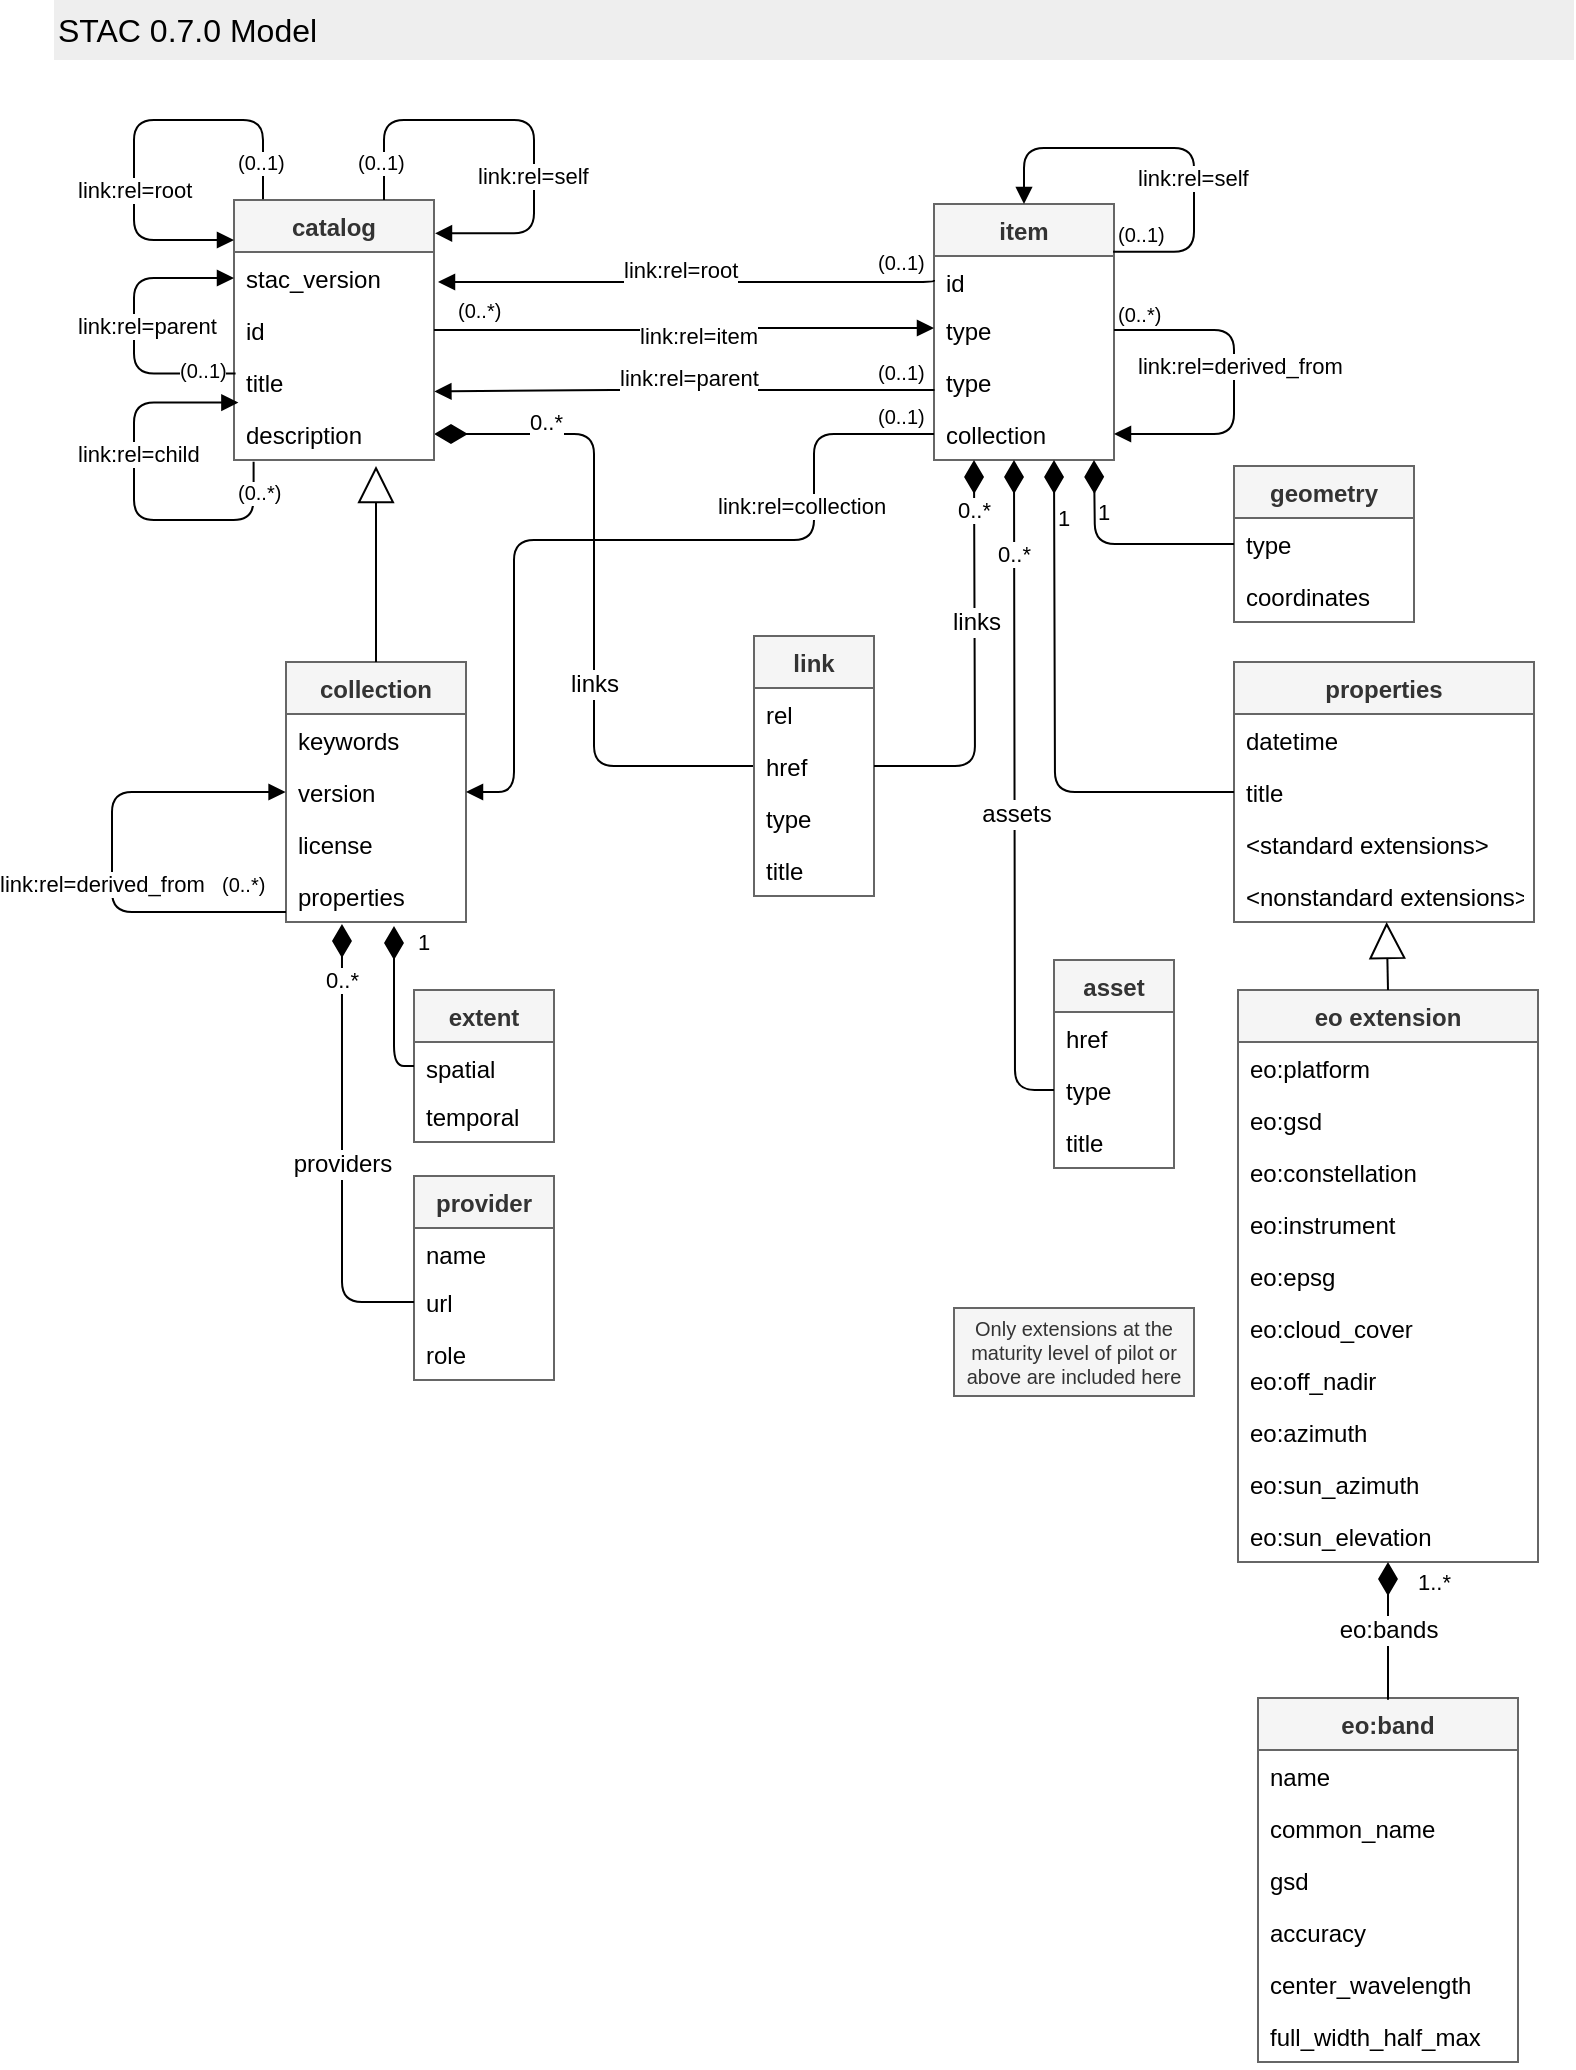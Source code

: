 <mxfile version="10.6.6" type="device"><diagram id="TgNYBds_Jc586sA2aelI" name="STAC 0.7.0"><mxGraphModel dx="543" dy="507" grid="1" gridSize="10" guides="1" tooltips="1" connect="1" arrows="1" fold="1" page="1" pageScale="1" pageWidth="850" pageHeight="1100" math="0" shadow="0"><root><mxCell id="0"/><mxCell id="1" parent="0"/><mxCell id="HuIY_T6q2gdL-3AHE3MU-117" value="0..*" style="endArrow=none;html=1;endSize=12;startArrow=diamondThin;startSize=14;startFill=1;edgeStyle=orthogonalEdgeStyle;align=left;verticalAlign=bottom;entryX=0;entryY=0.5;entryDx=0;entryDy=0;endFill=0;" edge="1" parent="1" source="HuIY_T6q2gdL-3AHE3MU-6" target="HuIY_T6q2gdL-3AHE3MU-25"><mxGeometry x="-0.721" y="-3" relative="1" as="geometry"><mxPoint x="510" y="280" as="sourcePoint"/><mxPoint x="460.238" y="433.19" as="targetPoint"/><mxPoint as="offset"/></mxGeometry></mxCell><mxCell id="HuIY_T6q2gdL-3AHE3MU-118" value="links" style="text;html=1;resizable=0;points=[];align=center;verticalAlign=middle;labelBackgroundColor=#ffffff;" vertex="1" connectable="0" parent="HuIY_T6q2gdL-3AHE3MU-117"><mxGeometry x="0.052" y="-6" relative="1" as="geometry"><mxPoint x="6" y="33" as="offset"/></mxGeometry></mxCell><mxCell id="HuIY_T6q2gdL-3AHE3MU-1" value="catalog" style="swimlane;fontStyle=1;childLayout=stackLayout;horizontal=1;startSize=26;fillColor=#f5f5f5;horizontalStack=0;resizeParent=1;resizeParentMax=0;resizeLast=0;collapsible=1;marginBottom=0;strokeColor=#666666;fontColor=#333333;" vertex="1" parent="1"><mxGeometry x="130" y="140" width="100" height="130" as="geometry"/></mxCell><mxCell id="HuIY_T6q2gdL-3AHE3MU-2" value="stac_version&#10;&#10;" style="text;strokeColor=none;fillColor=none;align=left;verticalAlign=top;spacingLeft=4;spacingRight=4;overflow=hidden;rotatable=0;points=[[0,0.5],[1,0.5]];portConstraint=eastwest;" vertex="1" parent="HuIY_T6q2gdL-3AHE3MU-1"><mxGeometry y="26" width="100" height="26" as="geometry"/></mxCell><mxCell id="HuIY_T6q2gdL-3AHE3MU-3" value="id" style="text;strokeColor=none;fillColor=none;align=left;verticalAlign=top;spacingLeft=4;spacingRight=4;overflow=hidden;rotatable=0;points=[[0,0.5],[1,0.5]];portConstraint=eastwest;" vertex="1" parent="HuIY_T6q2gdL-3AHE3MU-1"><mxGeometry y="52" width="100" height="26" as="geometry"/></mxCell><mxCell id="HuIY_T6q2gdL-3AHE3MU-5" value="title" style="text;strokeColor=none;fillColor=none;align=left;verticalAlign=top;spacingLeft=4;spacingRight=4;overflow=hidden;rotatable=0;points=[[0,0.5],[1,0.5]];portConstraint=eastwest;" vertex="1" parent="HuIY_T6q2gdL-3AHE3MU-1"><mxGeometry y="78" width="100" height="26" as="geometry"/></mxCell><mxCell id="HuIY_T6q2gdL-3AHE3MU-6" value="description" style="text;strokeColor=none;fillColor=none;align=left;verticalAlign=top;spacingLeft=4;spacingRight=4;overflow=hidden;rotatable=0;points=[[0,0.5],[1,0.5]];portConstraint=eastwest;" vertex="1" parent="HuIY_T6q2gdL-3AHE3MU-1"><mxGeometry y="104" width="100" height="26" as="geometry"/></mxCell><mxCell id="HuIY_T6q2gdL-3AHE3MU-95" value="link:rel=root" style="endArrow=block;endFill=1;html=1;edgeStyle=orthogonalEdgeStyle;align=left;verticalAlign=top;exitX=0.145;exitY=-0.003;exitDx=0;exitDy=0;exitPerimeter=0;" edge="1" parent="HuIY_T6q2gdL-3AHE3MU-1" source="HuIY_T6q2gdL-3AHE3MU-1"><mxGeometry x="0.178" y="-30" relative="1" as="geometry"><mxPoint x="454.833" y="204.667" as="sourcePoint"/><mxPoint y="20" as="targetPoint"/><Array as="points"><mxPoint x="15" y="-40"/><mxPoint x="-50" y="-40"/><mxPoint x="-50" y="20"/></Array><mxPoint as="offset"/></mxGeometry></mxCell><mxCell id="HuIY_T6q2gdL-3AHE3MU-96" value="(0..1)" style="resizable=0;html=1;align=left;verticalAlign=bottom;labelBackgroundColor=#ffffff;fontSize=10;" connectable="0" vertex="1" parent="HuIY_T6q2gdL-3AHE3MU-95"><mxGeometry x="-1" relative="1" as="geometry"><mxPoint x="-15" y="-10.5" as="offset"/></mxGeometry></mxCell><mxCell id="HuIY_T6q2gdL-3AHE3MU-100" value="link:rel=child" style="endArrow=block;endFill=1;html=1;edgeStyle=orthogonalEdgeStyle;align=left;verticalAlign=top;entryX=0.022;entryY=-0.105;entryDx=0;entryDy=0;entryPerimeter=0;exitX=0.098;exitY=1.036;exitDx=0;exitDy=0;exitPerimeter=0;" edge="1" parent="HuIY_T6q2gdL-3AHE3MU-1" source="HuIY_T6q2gdL-3AHE3MU-6" target="HuIY_T6q2gdL-3AHE3MU-6"><mxGeometry x="0.35" y="30" relative="1" as="geometry"><mxPoint x="19" y="157" as="sourcePoint"/><mxPoint x="-0.706" y="130.294" as="targetPoint"/><Array as="points"><mxPoint x="10" y="160"/><mxPoint x="-50" y="160"/><mxPoint x="-50" y="101"/></Array><mxPoint as="offset"/></mxGeometry></mxCell><mxCell id="HuIY_T6q2gdL-3AHE3MU-101" value="(0..*)" style="resizable=0;html=1;align=left;verticalAlign=bottom;labelBackgroundColor=#ffffff;fontSize=10;" connectable="0" vertex="1" parent="HuIY_T6q2gdL-3AHE3MU-100"><mxGeometry x="-1" relative="1" as="geometry"><mxPoint x="-9.5" y="23.5" as="offset"/></mxGeometry></mxCell><mxCell id="HuIY_T6q2gdL-3AHE3MU-102" value="link:rel=parent" style="endArrow=block;endFill=1;html=1;edgeStyle=orthogonalEdgeStyle;align=left;verticalAlign=top;exitX=0.008;exitY=0.338;exitDx=0;exitDy=0;exitPerimeter=0;entryX=0;entryY=0.5;entryDx=0;entryDy=0;" edge="1" parent="HuIY_T6q2gdL-3AHE3MU-1" source="HuIY_T6q2gdL-3AHE3MU-5" target="HuIY_T6q2gdL-3AHE3MU-2"><mxGeometry x="0.324" y="-32" relative="1" as="geometry"><mxPoint x="159.286" y="306.667" as="sourcePoint"/><mxPoint x="138.81" y="280" as="targetPoint"/><Array as="points"><mxPoint x="-50" y="87"/><mxPoint x="-50" y="39"/></Array><mxPoint x="-30" y="-21" as="offset"/></mxGeometry></mxCell><mxCell id="HuIY_T6q2gdL-3AHE3MU-103" value="(0..1)" style="resizable=0;html=1;align=left;verticalAlign=bottom;labelBackgroundColor=#ffffff;fontSize=10;" connectable="0" vertex="1" parent="HuIY_T6q2gdL-3AHE3MU-102"><mxGeometry x="-1" relative="1" as="geometry"><mxPoint x="-29.5" y="7" as="offset"/></mxGeometry></mxCell><mxCell id="HuIY_T6q2gdL-3AHE3MU-7" value="item" style="swimlane;fontStyle=1;childLayout=stackLayout;horizontal=1;startSize=26;fillColor=#f5f5f5;horizontalStack=0;resizeParent=1;resizeParentMax=0;resizeLast=0;collapsible=1;marginBottom=0;strokeColor=#666666;fontColor=#333333;" vertex="1" parent="1"><mxGeometry x="480" y="142" width="90" height="128" as="geometry"><mxRectangle x="470" y="118" width="60" height="26" as="alternateBounds"/></mxGeometry></mxCell><mxCell id="HuIY_T6q2gdL-3AHE3MU-8" value="id" style="text;strokeColor=none;fillColor=none;align=left;verticalAlign=top;spacingLeft=4;spacingRight=4;overflow=hidden;rotatable=0;points=[[0,0.5],[1,0.5]];portConstraint=eastwest;" vertex="1" parent="HuIY_T6q2gdL-3AHE3MU-7"><mxGeometry y="26" width="90" height="24" as="geometry"/></mxCell><mxCell id="HuIY_T6q2gdL-3AHE3MU-48" value="link:rel=self" style="endArrow=block;endFill=1;html=1;edgeStyle=orthogonalEdgeStyle;align=left;verticalAlign=top;exitX=0.995;exitY=-0.087;exitDx=0;exitDy=0;exitPerimeter=0;" edge="1" parent="HuIY_T6q2gdL-3AHE3MU-7" source="HuIY_T6q2gdL-3AHE3MU-8"><mxGeometry x="-0.12" y="30" relative="1" as="geometry"><mxPoint x="140" y="72" as="sourcePoint"/><mxPoint x="45" as="targetPoint"/><Array as="points"><mxPoint x="130" y="24"/><mxPoint x="130" y="-28"/><mxPoint x="45" y="-28"/></Array><mxPoint as="offset"/></mxGeometry></mxCell><mxCell id="HuIY_T6q2gdL-3AHE3MU-49" value="(0..1)" style="resizable=0;html=1;align=left;verticalAlign=bottom;labelBackgroundColor=#ffffff;fontSize=10;" connectable="0" vertex="1" parent="HuIY_T6q2gdL-3AHE3MU-48"><mxGeometry x="-1" relative="1" as="geometry"/></mxCell><mxCell id="HuIY_T6q2gdL-3AHE3MU-9" value="type" style="text;strokeColor=none;fillColor=none;align=left;verticalAlign=top;spacingLeft=4;spacingRight=4;overflow=hidden;rotatable=0;points=[[0,0.5],[1,0.5]];portConstraint=eastwest;" vertex="1" parent="HuIY_T6q2gdL-3AHE3MU-7"><mxGeometry y="50" width="90" height="26" as="geometry"/></mxCell><mxCell id="HuIY_T6q2gdL-3AHE3MU-11" value="type" style="text;strokeColor=none;fillColor=none;align=left;verticalAlign=top;spacingLeft=4;spacingRight=4;overflow=hidden;rotatable=0;points=[[0,0.5],[1,0.5]];portConstraint=eastwest;" vertex="1" parent="HuIY_T6q2gdL-3AHE3MU-7"><mxGeometry y="76" width="90" height="26" as="geometry"/></mxCell><mxCell id="HuIY_T6q2gdL-3AHE3MU-10" value="collection" style="text;strokeColor=none;fillColor=none;align=left;verticalAlign=top;spacingLeft=4;spacingRight=4;overflow=hidden;rotatable=0;points=[[0,0.5],[1,0.5]];portConstraint=eastwest;" vertex="1" parent="HuIY_T6q2gdL-3AHE3MU-7"><mxGeometry y="102" width="90" height="26" as="geometry"/></mxCell><mxCell id="HuIY_T6q2gdL-3AHE3MU-62" value="link:rel=derived_from" style="endArrow=block;endFill=1;html=1;edgeStyle=orthogonalEdgeStyle;align=left;verticalAlign=top;exitX=1;exitY=0.5;exitDx=0;exitDy=0;entryX=1;entryY=0.5;entryDx=0;entryDy=0;" edge="1" parent="HuIY_T6q2gdL-3AHE3MU-7" source="HuIY_T6q2gdL-3AHE3MU-9" target="HuIY_T6q2gdL-3AHE3MU-10"><mxGeometry x="-0.243" y="-50" relative="1" as="geometry"><mxPoint x="430" y="68" as="sourcePoint"/><mxPoint x="535.238" y="152.095" as="targetPoint"/><Array as="points"><mxPoint x="150" y="63"/><mxPoint x="150" y="115"/></Array><mxPoint as="offset"/></mxGeometry></mxCell><mxCell id="HuIY_T6q2gdL-3AHE3MU-63" value="(0..*)" style="resizable=0;html=1;align=left;verticalAlign=bottom;labelBackgroundColor=#ffffff;fontSize=10;" connectable="0" vertex="1" parent="HuIY_T6q2gdL-3AHE3MU-62"><mxGeometry x="-1" relative="1" as="geometry"/></mxCell><mxCell id="HuIY_T6q2gdL-3AHE3MU-18" value="collection" style="swimlane;fontStyle=1;childLayout=stackLayout;horizontal=1;startSize=26;fillColor=#f5f5f5;horizontalStack=0;resizeParent=1;resizeParentMax=0;resizeLast=0;collapsible=1;marginBottom=0;strokeColor=#666666;fontColor=#333333;" vertex="1" parent="1"><mxGeometry x="156" y="371" width="90" height="130" as="geometry"/></mxCell><mxCell id="HuIY_T6q2gdL-3AHE3MU-19" value="keywords" style="text;strokeColor=none;fillColor=none;align=left;verticalAlign=top;spacingLeft=4;spacingRight=4;overflow=hidden;rotatable=0;points=[[0,0.5],[1,0.5]];portConstraint=eastwest;" vertex="1" parent="HuIY_T6q2gdL-3AHE3MU-18"><mxGeometry y="26" width="90" height="26" as="geometry"/></mxCell><mxCell id="HuIY_T6q2gdL-3AHE3MU-20" value="version" style="text;strokeColor=none;fillColor=none;align=left;verticalAlign=top;spacingLeft=4;spacingRight=4;overflow=hidden;rotatable=0;points=[[0,0.5],[1,0.5]];portConstraint=eastwest;" vertex="1" parent="HuIY_T6q2gdL-3AHE3MU-18"><mxGeometry y="52" width="90" height="26" as="geometry"/></mxCell><mxCell id="HuIY_T6q2gdL-3AHE3MU-22" value="license" style="text;strokeColor=none;fillColor=none;align=left;verticalAlign=top;spacingLeft=4;spacingRight=4;overflow=hidden;rotatable=0;points=[[0,0.5],[1,0.5]];portConstraint=eastwest;" vertex="1" parent="HuIY_T6q2gdL-3AHE3MU-18"><mxGeometry y="78" width="90" height="26" as="geometry"/></mxCell><mxCell id="HuIY_T6q2gdL-3AHE3MU-21" value="properties" style="text;strokeColor=none;fillColor=none;align=left;verticalAlign=top;spacingLeft=4;spacingRight=4;overflow=hidden;rotatable=0;points=[[0,0.5],[1,0.5]];portConstraint=eastwest;" vertex="1" parent="HuIY_T6q2gdL-3AHE3MU-18"><mxGeometry y="104" width="90" height="26" as="geometry"/></mxCell><mxCell id="HuIY_T6q2gdL-3AHE3MU-23" value="link" style="swimlane;fontStyle=1;childLayout=stackLayout;horizontal=1;startSize=26;fillColor=#f5f5f5;horizontalStack=0;resizeParent=1;resizeParentMax=0;resizeLast=0;collapsible=1;marginBottom=0;strokeColor=#666666;fontColor=#333333;" vertex="1" parent="1"><mxGeometry x="390" y="358" width="60" height="130" as="geometry"/></mxCell><mxCell id="HuIY_T6q2gdL-3AHE3MU-24" value="rel" style="text;strokeColor=none;fillColor=none;align=left;verticalAlign=top;spacingLeft=4;spacingRight=4;overflow=hidden;rotatable=0;points=[[0,0.5],[1,0.5]];portConstraint=eastwest;" vertex="1" parent="HuIY_T6q2gdL-3AHE3MU-23"><mxGeometry y="26" width="60" height="26" as="geometry"/></mxCell><mxCell id="HuIY_T6q2gdL-3AHE3MU-25" value="href" style="text;strokeColor=none;fillColor=none;align=left;verticalAlign=top;spacingLeft=4;spacingRight=4;overflow=hidden;rotatable=0;points=[[0,0.5],[1,0.5]];portConstraint=eastwest;" vertex="1" parent="HuIY_T6q2gdL-3AHE3MU-23"><mxGeometry y="52" width="60" height="26" as="geometry"/></mxCell><mxCell id="HuIY_T6q2gdL-3AHE3MU-26" value="type" style="text;strokeColor=none;fillColor=none;align=left;verticalAlign=top;spacingLeft=4;spacingRight=4;overflow=hidden;rotatable=0;points=[[0,0.5],[1,0.5]];portConstraint=eastwest;" vertex="1" parent="HuIY_T6q2gdL-3AHE3MU-23"><mxGeometry y="78" width="60" height="26" as="geometry"/></mxCell><mxCell id="HuIY_T6q2gdL-3AHE3MU-27" value="title" style="text;strokeColor=none;fillColor=none;align=left;verticalAlign=top;spacingLeft=4;spacingRight=4;overflow=hidden;rotatable=0;points=[[0,0.5],[1,0.5]];portConstraint=eastwest;" vertex="1" parent="HuIY_T6q2gdL-3AHE3MU-23"><mxGeometry y="104" width="60" height="26" as="geometry"/></mxCell><mxCell id="HuIY_T6q2gdL-3AHE3MU-28" value="geometry" style="swimlane;fontStyle=1;childLayout=stackLayout;horizontal=1;startSize=26;fillColor=#f5f5f5;horizontalStack=0;resizeParent=1;resizeParentMax=0;resizeLast=0;collapsible=1;marginBottom=0;strokeColor=#666666;fontColor=#333333;" vertex="1" parent="1"><mxGeometry x="630" y="273" width="90" height="78" as="geometry"/></mxCell><mxCell id="HuIY_T6q2gdL-3AHE3MU-29" value="type" style="text;strokeColor=none;fillColor=none;align=left;verticalAlign=top;spacingLeft=4;spacingRight=4;overflow=hidden;rotatable=0;points=[[0,0.5],[1,0.5]];portConstraint=eastwest;" vertex="1" parent="HuIY_T6q2gdL-3AHE3MU-28"><mxGeometry y="26" width="90" height="26" as="geometry"/></mxCell><mxCell id="HuIY_T6q2gdL-3AHE3MU-30" value="coordinates" style="text;strokeColor=none;fillColor=none;align=left;verticalAlign=top;spacingLeft=4;spacingRight=4;overflow=hidden;rotatable=0;points=[[0,0.5],[1,0.5]];portConstraint=eastwest;" vertex="1" parent="HuIY_T6q2gdL-3AHE3MU-28"><mxGeometry y="52" width="90" height="26" as="geometry"/></mxCell><mxCell id="HuIY_T6q2gdL-3AHE3MU-37" value="properties" style="swimlane;fontStyle=1;childLayout=stackLayout;horizontal=1;startSize=26;fillColor=#f5f5f5;horizontalStack=0;resizeParent=1;resizeParentMax=0;resizeLast=0;collapsible=1;marginBottom=0;strokeColor=#666666;fontColor=#333333;spacing=2;" vertex="1" parent="1"><mxGeometry x="630" y="371" width="150" height="130" as="geometry"/></mxCell><mxCell id="HuIY_T6q2gdL-3AHE3MU-38" value="datetime" style="text;strokeColor=none;fillColor=none;align=left;verticalAlign=top;spacingLeft=4;spacingRight=4;overflow=hidden;rotatable=0;points=[[0,0.5],[1,0.5]];portConstraint=eastwest;spacing=2;" vertex="1" parent="HuIY_T6q2gdL-3AHE3MU-37"><mxGeometry y="26" width="150" height="26" as="geometry"/></mxCell><mxCell id="HuIY_T6q2gdL-3AHE3MU-39" value="title" style="text;strokeColor=none;fillColor=none;align=left;verticalAlign=top;spacingLeft=4;spacingRight=4;overflow=hidden;rotatable=0;points=[[0,0.5],[1,0.5]];portConstraint=eastwest;" vertex="1" parent="HuIY_T6q2gdL-3AHE3MU-37"><mxGeometry y="52" width="150" height="26" as="geometry"/></mxCell><mxCell id="HuIY_T6q2gdL-3AHE3MU-40" value="&lt;standard extensions&gt;" style="text;strokeColor=none;fillColor=none;align=left;verticalAlign=top;spacingLeft=4;spacingRight=4;overflow=hidden;rotatable=0;points=[[0,0.5],[1,0.5]];portConstraint=eastwest;" vertex="1" parent="HuIY_T6q2gdL-3AHE3MU-37"><mxGeometry y="78" width="150" height="26" as="geometry"/></mxCell><mxCell id="HuIY_T6q2gdL-3AHE3MU-41" value="&lt;nonstandard extensions&gt;" style="text;strokeColor=none;fillColor=none;align=left;verticalAlign=top;spacingLeft=4;spacingRight=4;overflow=hidden;rotatable=0;points=[[0,0.5],[1,0.5]];portConstraint=eastwest;" vertex="1" parent="HuIY_T6q2gdL-3AHE3MU-37"><mxGeometry y="104" width="150" height="26" as="geometry"/></mxCell><mxCell id="HuIY_T6q2gdL-3AHE3MU-51" value="1" style="endArrow=none;html=1;endSize=12;startArrow=diamondThin;startSize=14;startFill=1;edgeStyle=orthogonalEdgeStyle;align=left;verticalAlign=bottom;entryX=0;entryY=0.5;entryDx=0;entryDy=0;endFill=0;" edge="1" parent="1" target="HuIY_T6q2gdL-3AHE3MU-29"><mxGeometry x="-0.361" relative="1" as="geometry"><mxPoint x="560" y="270" as="sourcePoint"/><mxPoint x="560" y="310" as="targetPoint"/><mxPoint as="offset"/></mxGeometry></mxCell><mxCell id="HuIY_T6q2gdL-3AHE3MU-52" value="1" style="endArrow=none;html=1;endSize=12;startArrow=diamondThin;startSize=14;startFill=1;edgeStyle=orthogonalEdgeStyle;align=left;verticalAlign=bottom;entryX=0;entryY=0.5;entryDx=0;entryDy=0;endFill=0;" edge="1" parent="1" target="HuIY_T6q2gdL-3AHE3MU-39"><mxGeometry x="-0.703" relative="1" as="geometry"><mxPoint x="540" y="270" as="sourcePoint"/><mxPoint x="640.143" y="442" as="targetPoint"/><mxPoint as="offset"/></mxGeometry></mxCell><mxCell id="HuIY_T6q2gdL-3AHE3MU-53" value="0..*" style="endArrow=none;html=1;endSize=12;startArrow=diamondThin;startSize=14;startFill=1;edgeStyle=orthogonalEdgeStyle;align=left;verticalAlign=bottom;entryX=1;entryY=0.5;entryDx=0;entryDy=0;endFill=0;" edge="1" parent="1" target="HuIY_T6q2gdL-3AHE3MU-25"><mxGeometry x="-0.666" y="-10" relative="1" as="geometry"><mxPoint x="500" y="270" as="sourcePoint"/><mxPoint x="540.143" y="738.714" as="targetPoint"/><mxPoint as="offset"/></mxGeometry></mxCell><mxCell id="HuIY_T6q2gdL-3AHE3MU-54" value="links" style="text;html=1;resizable=0;points=[];align=center;verticalAlign=middle;labelBackgroundColor=#ffffff;" vertex="1" connectable="0" parent="HuIY_T6q2gdL-3AHE3MU-53"><mxGeometry x="0.052" y="-6" relative="1" as="geometry"><mxPoint x="6" y="-26" as="offset"/></mxGeometry></mxCell><mxCell id="HuIY_T6q2gdL-3AHE3MU-55" value="asset" style="swimlane;fontStyle=1;childLayout=stackLayout;horizontal=1;startSize=26;fillColor=#f5f5f5;horizontalStack=0;resizeParent=1;resizeParentMax=0;resizeLast=0;collapsible=1;marginBottom=0;strokeColor=#666666;fontColor=#333333;" vertex="1" parent="1"><mxGeometry x="540" y="520" width="60" height="104" as="geometry"/></mxCell><mxCell id="HuIY_T6q2gdL-3AHE3MU-56" value="href" style="text;strokeColor=none;fillColor=none;align=left;verticalAlign=top;spacingLeft=4;spacingRight=4;overflow=hidden;rotatable=0;points=[[0,0.5],[1,0.5]];portConstraint=eastwest;" vertex="1" parent="HuIY_T6q2gdL-3AHE3MU-55"><mxGeometry y="26" width="60" height="26" as="geometry"/></mxCell><mxCell id="HuIY_T6q2gdL-3AHE3MU-57" value="type" style="text;strokeColor=none;fillColor=none;align=left;verticalAlign=top;spacingLeft=4;spacingRight=4;overflow=hidden;rotatable=0;points=[[0,0.5],[1,0.5]];portConstraint=eastwest;" vertex="1" parent="HuIY_T6q2gdL-3AHE3MU-55"><mxGeometry y="52" width="60" height="26" as="geometry"/></mxCell><mxCell id="HuIY_T6q2gdL-3AHE3MU-58" value="title" style="text;strokeColor=none;fillColor=none;align=left;verticalAlign=top;spacingLeft=4;spacingRight=4;overflow=hidden;rotatable=0;points=[[0,0.5],[1,0.5]];portConstraint=eastwest;" vertex="1" parent="HuIY_T6q2gdL-3AHE3MU-55"><mxGeometry y="78" width="60" height="26" as="geometry"/></mxCell><mxCell id="HuIY_T6q2gdL-3AHE3MU-60" value="0..*" style="endArrow=none;html=1;endSize=12;startArrow=diamondThin;startSize=14;startFill=1;edgeStyle=orthogonalEdgeStyle;align=left;verticalAlign=bottom;entryX=0;entryY=0.5;entryDx=0;entryDy=0;endFill=0;" edge="1" parent="1" target="HuIY_T6q2gdL-3AHE3MU-57"><mxGeometry x="-0.666" y="-10" relative="1" as="geometry"><mxPoint x="520" y="270" as="sourcePoint"/><mxPoint x="390" y="439" as="targetPoint"/><mxPoint as="offset"/></mxGeometry></mxCell><mxCell id="HuIY_T6q2gdL-3AHE3MU-61" value="assets" style="text;html=1;resizable=0;points=[];align=center;verticalAlign=middle;labelBackgroundColor=#ffffff;" vertex="1" connectable="0" parent="HuIY_T6q2gdL-3AHE3MU-60"><mxGeometry x="0.052" y="-6" relative="1" as="geometry"><mxPoint x="6" y="1" as="offset"/></mxGeometry></mxCell><mxCell id="HuIY_T6q2gdL-3AHE3MU-64" value="Only extensions at the maturity level of pilot or above are included here" style="rounded=0;whiteSpace=wrap;html=1;fillColor=#f5f5f5;strokeColor=#666666;fontSize=10;fontColor=#333333;" vertex="1" parent="1"><mxGeometry x="490" y="694" width="120" height="44" as="geometry"/></mxCell><mxCell id="HuIY_T6q2gdL-3AHE3MU-70" value="eo extension" style="swimlane;fontStyle=1;childLayout=stackLayout;horizontal=1;startSize=26;fillColor=#f5f5f5;horizontalStack=0;resizeParent=1;resizeParentMax=0;resizeLast=0;collapsible=1;marginBottom=0;strokeColor=#666666;fontColor=#333333;spacing=2;" vertex="1" parent="1"><mxGeometry x="632" y="535" width="150" height="286" as="geometry"/></mxCell><mxCell id="HuIY_T6q2gdL-3AHE3MU-71" value="eo:platform" style="text;strokeColor=none;fillColor=none;align=left;verticalAlign=top;spacingLeft=4;spacingRight=4;overflow=hidden;rotatable=0;points=[[0,0.5],[1,0.5]];portConstraint=eastwest;spacing=2;" vertex="1" parent="HuIY_T6q2gdL-3AHE3MU-70"><mxGeometry y="26" width="150" height="26" as="geometry"/></mxCell><mxCell id="HuIY_T6q2gdL-3AHE3MU-72" value="eo:gsd" style="text;strokeColor=none;fillColor=none;align=left;verticalAlign=top;spacingLeft=4;spacingRight=4;overflow=hidden;rotatable=0;points=[[0,0.5],[1,0.5]];portConstraint=eastwest;" vertex="1" parent="HuIY_T6q2gdL-3AHE3MU-70"><mxGeometry y="52" width="150" height="26" as="geometry"/></mxCell><mxCell id="HuIY_T6q2gdL-3AHE3MU-73" value="eo:constellation" style="text;strokeColor=none;fillColor=none;align=left;verticalAlign=top;spacingLeft=4;spacingRight=4;overflow=hidden;rotatable=0;points=[[0,0.5],[1,0.5]];portConstraint=eastwest;" vertex="1" parent="HuIY_T6q2gdL-3AHE3MU-70"><mxGeometry y="78" width="150" height="26" as="geometry"/></mxCell><mxCell id="HuIY_T6q2gdL-3AHE3MU-74" value="eo:instrument" style="text;strokeColor=none;fillColor=none;align=left;verticalAlign=top;spacingLeft=4;spacingRight=4;overflow=hidden;rotatable=0;points=[[0,0.5],[1,0.5]];portConstraint=eastwest;" vertex="1" parent="HuIY_T6q2gdL-3AHE3MU-70"><mxGeometry y="104" width="150" height="26" as="geometry"/></mxCell><mxCell id="HuIY_T6q2gdL-3AHE3MU-75" value="eo:epsg" style="text;strokeColor=none;fillColor=none;align=left;verticalAlign=top;spacingLeft=4;spacingRight=4;overflow=hidden;rotatable=0;points=[[0,0.5],[1,0.5]];portConstraint=eastwest;" vertex="1" parent="HuIY_T6q2gdL-3AHE3MU-70"><mxGeometry y="130" width="150" height="26" as="geometry"/></mxCell><mxCell id="HuIY_T6q2gdL-3AHE3MU-76" value="eo:cloud_cover" style="text;strokeColor=none;fillColor=none;align=left;verticalAlign=top;spacingLeft=4;spacingRight=4;overflow=hidden;rotatable=0;points=[[0,0.5],[1,0.5]];portConstraint=eastwest;" vertex="1" parent="HuIY_T6q2gdL-3AHE3MU-70"><mxGeometry y="156" width="150" height="26" as="geometry"/></mxCell><mxCell id="HuIY_T6q2gdL-3AHE3MU-77" value="eo:off_nadir" style="text;strokeColor=none;fillColor=none;align=left;verticalAlign=top;spacingLeft=4;spacingRight=4;overflow=hidden;rotatable=0;points=[[0,0.5],[1,0.5]];portConstraint=eastwest;" vertex="1" parent="HuIY_T6q2gdL-3AHE3MU-70"><mxGeometry y="182" width="150" height="26" as="geometry"/></mxCell><mxCell id="HuIY_T6q2gdL-3AHE3MU-78" value="eo:azimuth" style="text;strokeColor=none;fillColor=none;align=left;verticalAlign=top;spacingLeft=4;spacingRight=4;overflow=hidden;rotatable=0;points=[[0,0.5],[1,0.5]];portConstraint=eastwest;" vertex="1" parent="HuIY_T6q2gdL-3AHE3MU-70"><mxGeometry y="208" width="150" height="26" as="geometry"/></mxCell><mxCell id="HuIY_T6q2gdL-3AHE3MU-79" value="eo:sun_azimuth" style="text;strokeColor=none;fillColor=none;align=left;verticalAlign=top;spacingLeft=4;spacingRight=4;overflow=hidden;rotatable=0;points=[[0,0.5],[1,0.5]];portConstraint=eastwest;" vertex="1" parent="HuIY_T6q2gdL-3AHE3MU-70"><mxGeometry y="234" width="150" height="26" as="geometry"/></mxCell><mxCell id="HuIY_T6q2gdL-3AHE3MU-80" value="eo:sun_elevation" style="text;strokeColor=none;fillColor=none;align=left;verticalAlign=top;spacingLeft=4;spacingRight=4;overflow=hidden;rotatable=0;points=[[0,0.5],[1,0.5]];portConstraint=eastwest;" vertex="1" parent="HuIY_T6q2gdL-3AHE3MU-70"><mxGeometry y="260" width="150" height="26" as="geometry"/></mxCell><mxCell id="HuIY_T6q2gdL-3AHE3MU-83" value="" style="endArrow=block;endSize=16;endFill=0;html=1;fontSize=10;exitX=0.5;exitY=0;exitDx=0;exitDy=0;" edge="1" parent="1" source="HuIY_T6q2gdL-3AHE3MU-70" target="HuIY_T6q2gdL-3AHE3MU-37"><mxGeometry width="160" relative="1" as="geometry"><mxPoint x="390" y="737" as="sourcePoint"/><mxPoint x="550" y="737" as="targetPoint"/></mxGeometry></mxCell><mxCell id="HuIY_T6q2gdL-3AHE3MU-85" value="eo:band" style="swimlane;fontStyle=1;childLayout=stackLayout;horizontal=1;startSize=26;fillColor=#f5f5f5;horizontalStack=0;resizeParent=1;resizeParentMax=0;resizeLast=0;collapsible=1;marginBottom=0;strokeColor=#666666;fontColor=#333333;" vertex="1" parent="1"><mxGeometry x="642" y="889" width="130" height="182" as="geometry"/></mxCell><mxCell id="HuIY_T6q2gdL-3AHE3MU-86" value="name" style="text;strokeColor=none;fillColor=none;align=left;verticalAlign=top;spacingLeft=4;spacingRight=4;overflow=hidden;rotatable=0;points=[[0,0.5],[1,0.5]];portConstraint=eastwest;" vertex="1" parent="HuIY_T6q2gdL-3AHE3MU-85"><mxGeometry y="26" width="130" height="26" as="geometry"/></mxCell><mxCell id="HuIY_T6q2gdL-3AHE3MU-87" value="common_name" style="text;strokeColor=none;fillColor=none;align=left;verticalAlign=top;spacingLeft=4;spacingRight=4;overflow=hidden;rotatable=0;points=[[0,0.5],[1,0.5]];portConstraint=eastwest;" vertex="1" parent="HuIY_T6q2gdL-3AHE3MU-85"><mxGeometry y="52" width="130" height="26" as="geometry"/></mxCell><mxCell id="HuIY_T6q2gdL-3AHE3MU-88" value="gsd" style="text;strokeColor=none;fillColor=none;align=left;verticalAlign=top;spacingLeft=4;spacingRight=4;overflow=hidden;rotatable=0;points=[[0,0.5],[1,0.5]];portConstraint=eastwest;" vertex="1" parent="HuIY_T6q2gdL-3AHE3MU-85"><mxGeometry y="78" width="130" height="26" as="geometry"/></mxCell><mxCell id="HuIY_T6q2gdL-3AHE3MU-89" value="accuracy" style="text;strokeColor=none;fillColor=none;align=left;verticalAlign=top;spacingLeft=4;spacingRight=4;overflow=hidden;rotatable=0;points=[[0,0.5],[1,0.5]];portConstraint=eastwest;" vertex="1" parent="HuIY_T6q2gdL-3AHE3MU-85"><mxGeometry y="104" width="130" height="26" as="geometry"/></mxCell><mxCell id="HuIY_T6q2gdL-3AHE3MU-90" value="center_wavelength" style="text;strokeColor=none;fillColor=none;align=left;verticalAlign=top;spacingLeft=4;spacingRight=4;overflow=hidden;rotatable=0;points=[[0,0.5],[1,0.5]];portConstraint=eastwest;" vertex="1" parent="HuIY_T6q2gdL-3AHE3MU-85"><mxGeometry y="130" width="130" height="26" as="geometry"/></mxCell><mxCell id="HuIY_T6q2gdL-3AHE3MU-91" value="full_width_half_max" style="text;strokeColor=none;fillColor=none;align=left;verticalAlign=top;spacingLeft=4;spacingRight=4;overflow=hidden;rotatable=0;points=[[0,0.5],[1,0.5]];portConstraint=eastwest;" vertex="1" parent="HuIY_T6q2gdL-3AHE3MU-85"><mxGeometry y="156" width="130" height="26" as="geometry"/></mxCell><mxCell id="HuIY_T6q2gdL-3AHE3MU-92" value="STAC 0.7.0 Model" style="rounded=0;whiteSpace=wrap;html=1;fontSize=16;fillColor=#eeeeee;strokeColor=none;fontStyle=0;align=left;" vertex="1" parent="1"><mxGeometry x="40" y="40" width="760" height="30" as="geometry"/></mxCell><mxCell id="HuIY_T6q2gdL-3AHE3MU-93" value="1..*" style="endArrow=none;html=1;endSize=12;startArrow=diamondThin;startSize=14;startFill=1;edgeStyle=orthogonalEdgeStyle;align=left;verticalAlign=bottom;entryX=0.5;entryY=0;entryDx=0;entryDy=0;endFill=0;" edge="1" parent="1" source="HuIY_T6q2gdL-3AHE3MU-70" target="HuIY_T6q2gdL-3AHE3MU-85"><mxGeometry x="1" y="-51" relative="1" as="geometry"><mxPoint x="520" y="870" as="sourcePoint"/><mxPoint x="550" y="595" as="targetPoint"/><Array as="points"><mxPoint x="707" y="890"/><mxPoint x="707" y="890"/></Array><mxPoint x="-38" y="-49" as="offset"/></mxGeometry></mxCell><mxCell id="HuIY_T6q2gdL-3AHE3MU-94" value="eo:bands" style="text;html=1;resizable=0;points=[];align=center;verticalAlign=middle;labelBackgroundColor=#ffffff;" vertex="1" connectable="0" parent="HuIY_T6q2gdL-3AHE3MU-93"><mxGeometry x="0.052" y="-6" relative="1" as="geometry"><mxPoint x="5.5" y="-3.5" as="offset"/></mxGeometry></mxCell><mxCell id="HuIY_T6q2gdL-3AHE3MU-98" value="link:rel=self" style="endArrow=block;endFill=1;html=1;edgeStyle=orthogonalEdgeStyle;align=left;verticalAlign=top;exitX=0.75;exitY=0;exitDx=0;exitDy=0;entryX=1.005;entryY=0.128;entryDx=0;entryDy=0;entryPerimeter=0;" edge="1" parent="1" source="HuIY_T6q2gdL-3AHE3MU-1" target="HuIY_T6q2gdL-3AHE3MU-1"><mxGeometry x="0.178" y="-30" relative="1" as="geometry"><mxPoint x="305" y="290" as="sourcePoint"/><mxPoint x="270.238" y="310" as="targetPoint"/><Array as="points"><mxPoint x="205" y="100"/><mxPoint x="280" y="100"/><mxPoint x="280" y="156"/></Array><mxPoint as="offset"/></mxGeometry></mxCell><mxCell id="HuIY_T6q2gdL-3AHE3MU-99" value="(0..1)" style="resizable=0;html=1;align=left;verticalAlign=bottom;labelBackgroundColor=#ffffff;fontSize=10;" connectable="0" vertex="1" parent="HuIY_T6q2gdL-3AHE3MU-98"><mxGeometry x="-1" relative="1" as="geometry"><mxPoint x="-15" y="-10.5" as="offset"/></mxGeometry></mxCell><mxCell id="HuIY_T6q2gdL-3AHE3MU-105" value="" style="endArrow=block;endSize=16;endFill=0;html=1;fontSize=10;" edge="1" parent="1" source="HuIY_T6q2gdL-3AHE3MU-18"><mxGeometry width="160" relative="1" as="geometry"><mxPoint x="200" y="370" as="sourcePoint"/><mxPoint x="201" y="273" as="targetPoint"/><Array as="points"/></mxGeometry></mxCell><mxCell id="HuIY_T6q2gdL-3AHE3MU-107" value="link:rel=root" style="endArrow=block;endFill=1;html=1;edgeStyle=orthogonalEdgeStyle;align=left;verticalAlign=top;exitX=0;exitY=0.5;exitDx=0;exitDy=0;" edge="1" parent="1" source="HuIY_T6q2gdL-3AHE3MU-8"><mxGeometry x="0.429" y="-27" relative="1" as="geometry"><mxPoint x="478" y="182" as="sourcePoint"/><mxPoint x="232" y="181" as="targetPoint"/><Array as="points"><mxPoint x="480" y="181"/></Array><mxPoint x="20" y="8" as="offset"/></mxGeometry></mxCell><mxCell id="HuIY_T6q2gdL-3AHE3MU-108" value="(0..1)" style="resizable=0;html=1;align=left;verticalAlign=bottom;labelBackgroundColor=#ffffff;fontSize=10;" connectable="0" vertex="1" parent="HuIY_T6q2gdL-3AHE3MU-107"><mxGeometry x="-1" relative="1" as="geometry"><mxPoint x="-30" y="-1" as="offset"/></mxGeometry></mxCell><mxCell id="HuIY_T6q2gdL-3AHE3MU-111" value="link:rel=item" style="endArrow=block;endFill=1;html=1;edgeStyle=orthogonalEdgeStyle;align=left;verticalAlign=top;exitX=1;exitY=0.5;exitDx=0;exitDy=0;" edge="1" parent="1" source="HuIY_T6q2gdL-3AHE3MU-3"><mxGeometry x="0.007" y="28" relative="1" as="geometry"><mxPoint x="270.714" y="206.238" as="sourcePoint"/><mxPoint x="480" y="204" as="targetPoint"/><Array as="points"><mxPoint x="375" y="205"/><mxPoint x="375" y="204"/></Array><mxPoint x="-26" y="18" as="offset"/></mxGeometry></mxCell><mxCell id="HuIY_T6q2gdL-3AHE3MU-112" value="(0..*)" style="resizable=0;html=1;align=left;verticalAlign=bottom;labelBackgroundColor=#ffffff;fontSize=10;" connectable="0" vertex="1" parent="HuIY_T6q2gdL-3AHE3MU-111"><mxGeometry x="-1" relative="1" as="geometry"><mxPoint x="9.5" y="-2" as="offset"/></mxGeometry></mxCell><mxCell id="HuIY_T6q2gdL-3AHE3MU-113" value="link:rel=parent" style="endArrow=block;endFill=1;html=1;edgeStyle=orthogonalEdgeStyle;align=left;verticalAlign=top;exitX=0;exitY=0.5;exitDx=0;exitDy=0;entryX=1.002;entryY=0.681;entryDx=0;entryDy=0;entryPerimeter=0;" edge="1" parent="1" target="HuIY_T6q2gdL-3AHE3MU-5"><mxGeometry x="0.429" y="-27" relative="1" as="geometry"><mxPoint x="480.238" y="235.048" as="sourcePoint"/><mxPoint x="270.238" y="235.048" as="targetPoint"/><Array as="points"><mxPoint x="310" y="235"/></Array><mxPoint x="20" y="8" as="offset"/></mxGeometry></mxCell><mxCell id="HuIY_T6q2gdL-3AHE3MU-114" value="(0..1)" style="resizable=0;html=1;align=left;verticalAlign=bottom;labelBackgroundColor=#ffffff;fontSize=10;" connectable="0" vertex="1" parent="HuIY_T6q2gdL-3AHE3MU-113"><mxGeometry x="-1" relative="1" as="geometry"><mxPoint x="-30" y="-1" as="offset"/></mxGeometry></mxCell><mxCell id="HuIY_T6q2gdL-3AHE3MU-115" value="link:rel=collection" style="endArrow=block;endFill=1;html=1;edgeStyle=orthogonalEdgeStyle;align=left;verticalAlign=top;exitX=0;exitY=0.5;exitDx=0;exitDy=0;entryX=1;entryY=0.5;entryDx=0;entryDy=0;" edge="1" parent="1" source="HuIY_T6q2gdL-3AHE3MU-10" target="HuIY_T6q2gdL-3AHE3MU-20"><mxGeometry x="-0.21" y="-30" relative="1" as="geometry"><mxPoint x="490.238" y="245.095" as="sourcePoint"/><mxPoint x="260" y="340" as="targetPoint"/><Array as="points"><mxPoint x="420" y="257"/><mxPoint x="420" y="310"/><mxPoint x="270" y="310"/><mxPoint x="270" y="436"/></Array><mxPoint as="offset"/></mxGeometry></mxCell><mxCell id="HuIY_T6q2gdL-3AHE3MU-116" value="(0..1)" style="resizable=0;html=1;align=left;verticalAlign=bottom;labelBackgroundColor=#ffffff;fontSize=10;" connectable="0" vertex="1" parent="HuIY_T6q2gdL-3AHE3MU-115"><mxGeometry x="-1" relative="1" as="geometry"><mxPoint x="-30" y="-1" as="offset"/></mxGeometry></mxCell><mxCell id="HuIY_T6q2gdL-3AHE3MU-119" value="extent" style="swimlane;fontStyle=1;childLayout=stackLayout;horizontal=1;startSize=26;fillColor=#f5f5f5;horizontalStack=0;resizeParent=1;resizeParentMax=0;resizeLast=0;collapsible=1;marginBottom=0;strokeColor=#666666;fontColor=#333333;" vertex="1" parent="1"><mxGeometry x="220" y="535" width="70" height="76" as="geometry"/></mxCell><mxCell id="HuIY_T6q2gdL-3AHE3MU-120" value="spatial" style="text;strokeColor=none;fillColor=none;align=left;verticalAlign=top;spacingLeft=4;spacingRight=4;overflow=hidden;rotatable=0;points=[[0,0.5],[1,0.5]];portConstraint=eastwest;" vertex="1" parent="HuIY_T6q2gdL-3AHE3MU-119"><mxGeometry y="26" width="70" height="24" as="geometry"/></mxCell><mxCell id="HuIY_T6q2gdL-3AHE3MU-121" value="temporal" style="text;strokeColor=none;fillColor=none;align=left;verticalAlign=top;spacingLeft=4;spacingRight=4;overflow=hidden;rotatable=0;points=[[0,0.5],[1,0.5]];portConstraint=eastwest;" vertex="1" parent="HuIY_T6q2gdL-3AHE3MU-119"><mxGeometry y="50" width="70" height="26" as="geometry"/></mxCell><mxCell id="HuIY_T6q2gdL-3AHE3MU-124" value="1" style="endArrow=none;html=1;endSize=12;startArrow=diamondThin;startSize=14;startFill=1;edgeStyle=orthogonalEdgeStyle;align=left;verticalAlign=bottom;entryX=0;entryY=0.5;entryDx=0;entryDy=0;endFill=0;exitX=0.6;exitY=1.077;exitDx=0;exitDy=0;exitPerimeter=0;" edge="1" parent="1" source="HuIY_T6q2gdL-3AHE3MU-21" target="HuIY_T6q2gdL-3AHE3MU-120"><mxGeometry x="1" y="53" relative="1" as="geometry"><mxPoint x="550" y="280" as="sourcePoint"/><mxPoint x="640" y="446" as="targetPoint"/><Array as="points"><mxPoint x="210" y="573"/></Array><mxPoint as="offset"/></mxGeometry></mxCell><mxCell id="HuIY_T6q2gdL-3AHE3MU-125" value="provider" style="swimlane;fontStyle=1;childLayout=stackLayout;horizontal=1;startSize=26;fillColor=#f5f5f5;horizontalStack=0;resizeParent=1;resizeParentMax=0;resizeLast=0;collapsible=1;marginBottom=0;strokeColor=#666666;fontColor=#333333;" vertex="1" parent="1"><mxGeometry x="220" y="628" width="70" height="102" as="geometry"/></mxCell><mxCell id="HuIY_T6q2gdL-3AHE3MU-126" value="name" style="text;strokeColor=none;fillColor=none;align=left;verticalAlign=top;spacingLeft=4;spacingRight=4;overflow=hidden;rotatable=0;points=[[0,0.5],[1,0.5]];portConstraint=eastwest;" vertex="1" parent="HuIY_T6q2gdL-3AHE3MU-125"><mxGeometry y="26" width="70" height="24" as="geometry"/></mxCell><mxCell id="HuIY_T6q2gdL-3AHE3MU-127" value="url" style="text;strokeColor=none;fillColor=none;align=left;verticalAlign=top;spacingLeft=4;spacingRight=4;overflow=hidden;rotatable=0;points=[[0,0.5],[1,0.5]];portConstraint=eastwest;" vertex="1" parent="HuIY_T6q2gdL-3AHE3MU-125"><mxGeometry y="50" width="70" height="26" as="geometry"/></mxCell><mxCell id="HuIY_T6q2gdL-3AHE3MU-128" value="role" style="text;strokeColor=none;fillColor=none;align=left;verticalAlign=top;spacingLeft=4;spacingRight=4;overflow=hidden;rotatable=0;points=[[0,0.5],[1,0.5]];portConstraint=eastwest;" vertex="1" parent="HuIY_T6q2gdL-3AHE3MU-125"><mxGeometry y="76" width="70" height="26" as="geometry"/></mxCell><mxCell id="HuIY_T6q2gdL-3AHE3MU-129" value="0..*" style="endArrow=none;html=1;endSize=12;startArrow=diamondThin;startSize=14;startFill=1;edgeStyle=orthogonalEdgeStyle;align=left;verticalAlign=bottom;entryX=0;entryY=0.5;entryDx=0;entryDy=0;endFill=0;exitX=0.311;exitY=1.038;exitDx=0;exitDy=0;exitPerimeter=0;" edge="1" parent="1" source="HuIY_T6q2gdL-3AHE3MU-21" target="HuIY_T6q2gdL-3AHE3MU-127"><mxGeometry x="-0.666" y="-10" relative="1" as="geometry"><mxPoint x="530" y="280" as="sourcePoint"/><mxPoint x="550" y="595" as="targetPoint"/><Array as="points"><mxPoint x="184" y="590"/><mxPoint x="184" y="691"/></Array><mxPoint as="offset"/></mxGeometry></mxCell><mxCell id="HuIY_T6q2gdL-3AHE3MU-130" value="providers" style="text;html=1;resizable=0;points=[];align=center;verticalAlign=middle;labelBackgroundColor=#ffffff;" vertex="1" connectable="0" parent="HuIY_T6q2gdL-3AHE3MU-129"><mxGeometry x="0.052" y="-6" relative="1" as="geometry"><mxPoint x="6" y="1" as="offset"/></mxGeometry></mxCell><mxCell id="HuIY_T6q2gdL-3AHE3MU-131" value="link:rel=derived_from" style="endArrow=block;endFill=1;html=1;edgeStyle=orthogonalEdgeStyle;align=left;verticalAlign=top;entryX=0;entryY=0.5;entryDx=0;entryDy=0;" edge="1" parent="1" source="HuIY_T6q2gdL-3AHE3MU-21"><mxGeometry x="0.258" y="-29" relative="1" as="geometry"><mxPoint x="153.5" y="496" as="sourcePoint"/><mxPoint x="155.786" y="436" as="targetPoint"/><Array as="points"><mxPoint x="69" y="496"/><mxPoint x="69" y="436"/></Array><mxPoint x="-58" y="4" as="offset"/></mxGeometry></mxCell><mxCell id="HuIY_T6q2gdL-3AHE3MU-132" value="(0..*)" style="resizable=0;html=1;align=left;verticalAlign=bottom;labelBackgroundColor=#ffffff;fontSize=10;" connectable="0" vertex="1" parent="HuIY_T6q2gdL-3AHE3MU-131"><mxGeometry x="-1" relative="1" as="geometry"><mxPoint x="-34" y="-6" as="offset"/></mxGeometry></mxCell></root></mxGraphModel></diagram></mxfile>